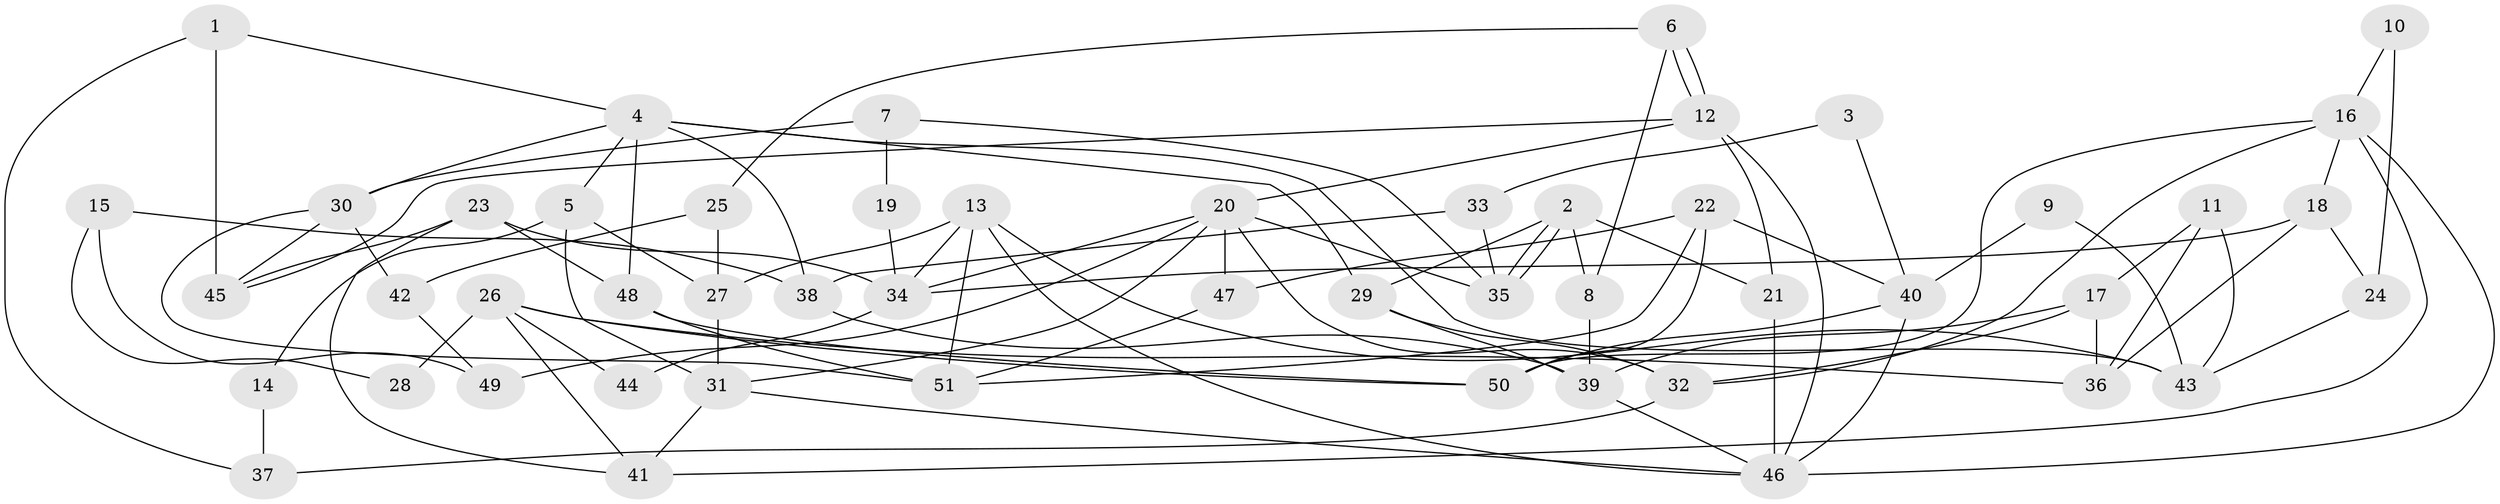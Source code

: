 // Generated by graph-tools (version 1.1) at 2025/52/03/09/25 04:52:12]
// undirected, 51 vertices, 102 edges
graph export_dot {
graph [start="1"]
  node [color=gray90,style=filled];
  1;
  2;
  3;
  4;
  5;
  6;
  7;
  8;
  9;
  10;
  11;
  12;
  13;
  14;
  15;
  16;
  17;
  18;
  19;
  20;
  21;
  22;
  23;
  24;
  25;
  26;
  27;
  28;
  29;
  30;
  31;
  32;
  33;
  34;
  35;
  36;
  37;
  38;
  39;
  40;
  41;
  42;
  43;
  44;
  45;
  46;
  47;
  48;
  49;
  50;
  51;
  1 -- 4;
  1 -- 45;
  1 -- 37;
  2 -- 35;
  2 -- 35;
  2 -- 21;
  2 -- 8;
  2 -- 29;
  3 -- 40;
  3 -- 33;
  4 -- 30;
  4 -- 48;
  4 -- 5;
  4 -- 29;
  4 -- 38;
  4 -- 43;
  5 -- 31;
  5 -- 14;
  5 -- 27;
  6 -- 8;
  6 -- 12;
  6 -- 12;
  6 -- 25;
  7 -- 30;
  7 -- 35;
  7 -- 19;
  8 -- 39;
  9 -- 40;
  9 -- 43;
  10 -- 24;
  10 -- 16;
  11 -- 17;
  11 -- 43;
  11 -- 36;
  12 -- 20;
  12 -- 21;
  12 -- 45;
  12 -- 46;
  13 -- 46;
  13 -- 34;
  13 -- 27;
  13 -- 43;
  13 -- 51;
  14 -- 37;
  15 -- 49;
  15 -- 38;
  15 -- 28;
  16 -- 46;
  16 -- 32;
  16 -- 18;
  16 -- 41;
  16 -- 50;
  17 -- 36;
  17 -- 39;
  17 -- 32;
  18 -- 36;
  18 -- 24;
  18 -- 34;
  19 -- 34;
  20 -- 31;
  20 -- 32;
  20 -- 34;
  20 -- 35;
  20 -- 47;
  20 -- 49;
  21 -- 46;
  22 -- 51;
  22 -- 47;
  22 -- 40;
  22 -- 50;
  23 -- 34;
  23 -- 41;
  23 -- 45;
  23 -- 48;
  24 -- 43;
  25 -- 27;
  25 -- 42;
  26 -- 41;
  26 -- 50;
  26 -- 28;
  26 -- 36;
  26 -- 44;
  27 -- 31;
  29 -- 32;
  29 -- 39;
  30 -- 51;
  30 -- 45;
  30 -- 42;
  31 -- 46;
  31 -- 41;
  32 -- 37;
  33 -- 38;
  33 -- 35;
  34 -- 44;
  38 -- 39;
  39 -- 46;
  40 -- 50;
  40 -- 46;
  42 -- 49;
  47 -- 51;
  48 -- 50;
  48 -- 51;
}
